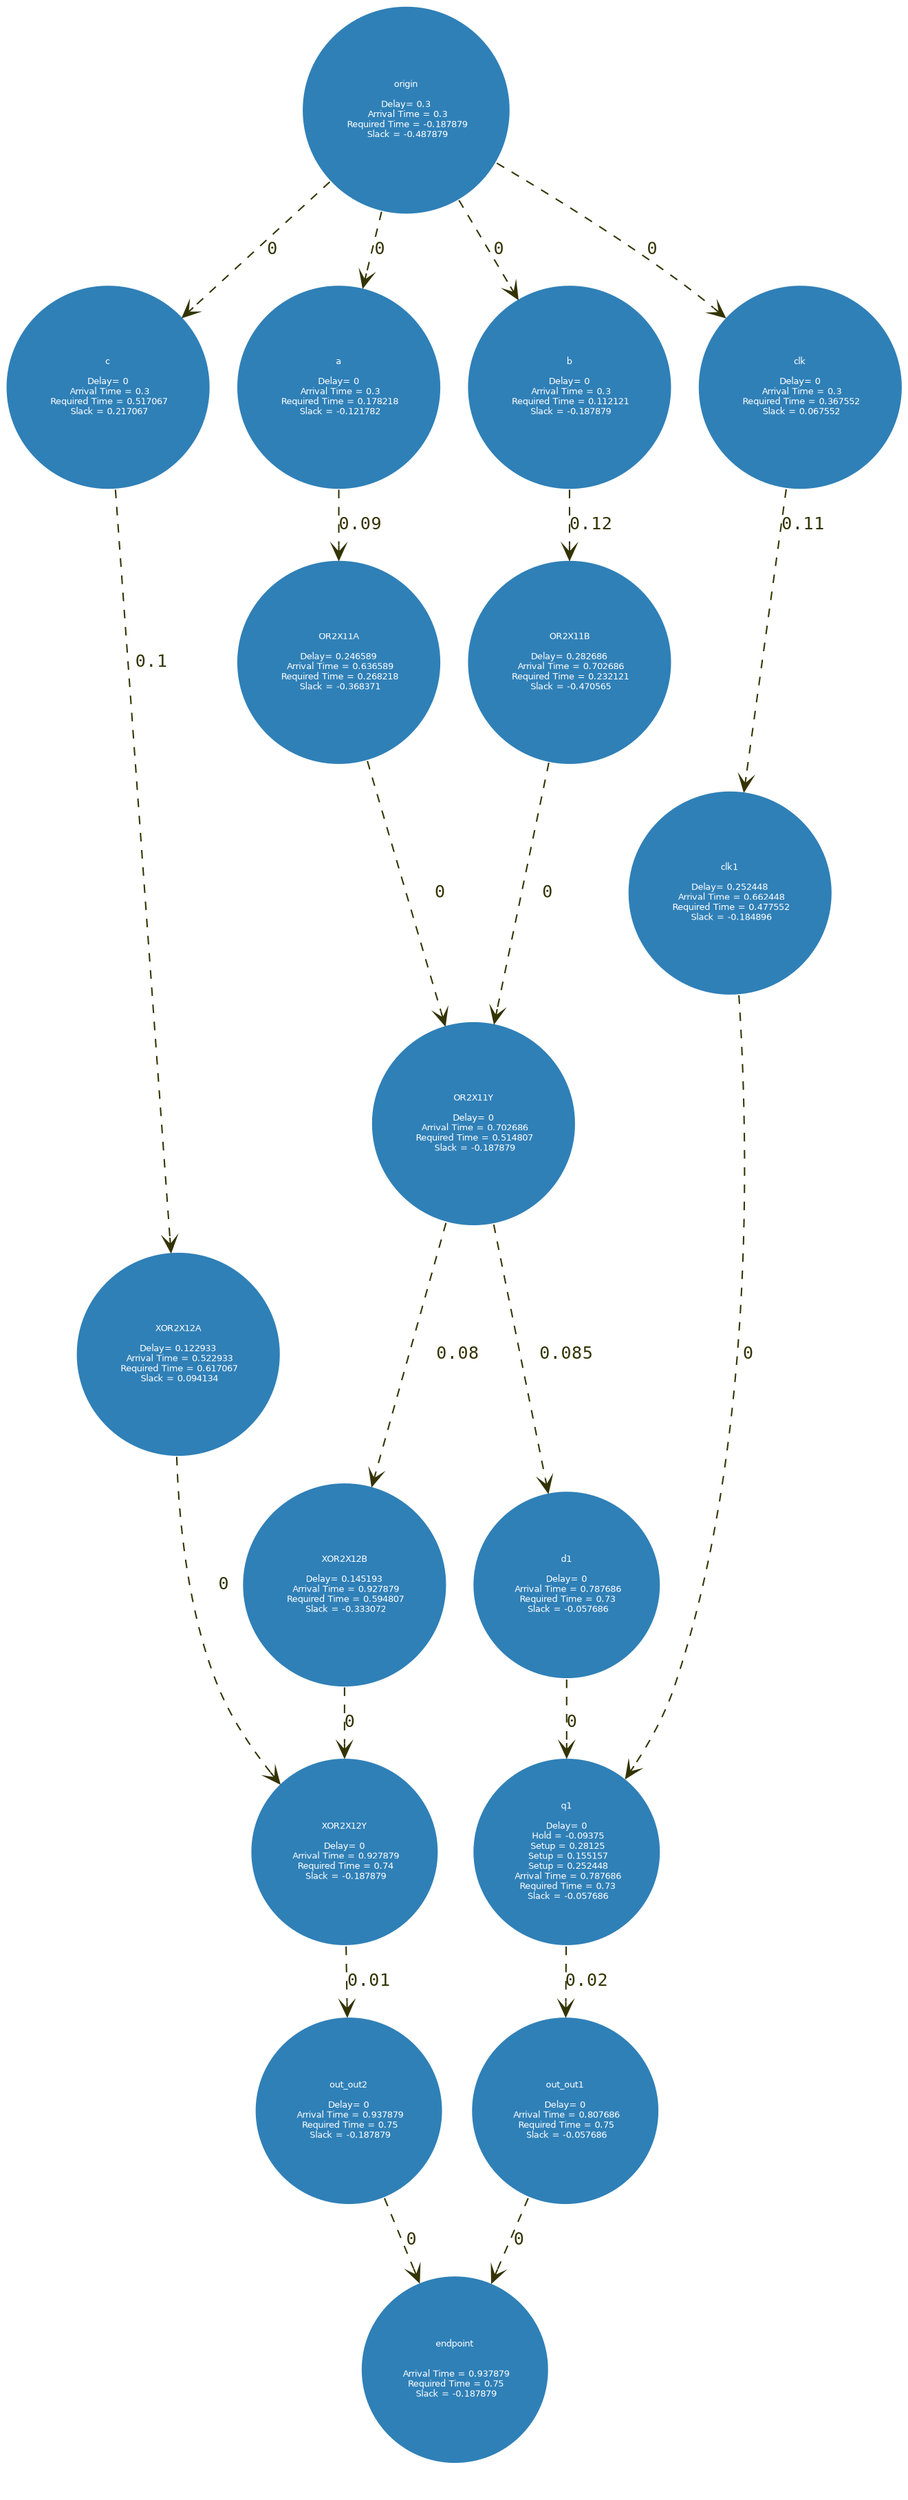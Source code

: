 // Graph
digraph {
	graph [bgcolor="#ffffff" fontcolor=white fontsize=12 label="Graph"]
	node [color=white fillcolor="#2F80B7" fontcolor=white fontname=Helvetica fontsize=6 radius=2 shape=circle style=filled]
	edge [arrowhead=open color="#33333" fontcolor="#33333" fontname=Courier fontsize=12 style=dashed]
	origin [label="origin

Delay= 0.3
 Arrival Time = 0.3
 Required Time = -0.187879
 Slack = -0.487879"]
	a [label="a

Delay= 0
 Arrival Time = 0.3
 Required Time = 0.178218
 Slack = -0.121782"]
	OR2X11A [label="OR2X11A

Delay= 0.246589
 Arrival Time = 0.636589
 Required Time = 0.268218
 Slack = -0.368371"]
	c [label="c

Delay= 0
 Arrival Time = 0.3
 Required Time = 0.517067
 Slack = 0.217067"]
	XOR2X12A [label="XOR2X12A

Delay= 0.122933
 Arrival Time = 0.522933
 Required Time = 0.617067
 Slack = 0.094134"]
	b [label="b

Delay= 0
 Arrival Time = 0.3
 Required Time = 0.112121
 Slack = -0.187879"]
	OR2X11B [label="OR2X11B

Delay= 0.282686
 Arrival Time = 0.702686
 Required Time = 0.232121
 Slack = -0.470565"]
	OR2X11Y [label="OR2X11Y

Delay= 0
 Arrival Time = 0.702686
 Required Time = 0.514807
 Slack = -0.187879"]
	XOR2X12B [label="XOR2X12B

Delay= 0.145193
 Arrival Time = 0.927879
 Required Time = 0.594807
 Slack = -0.333072"]
	XOR2X12Y [label="XOR2X12Y

Delay= 0
 Arrival Time = 0.927879
 Required Time = 0.74
 Slack = -0.187879"]
	out_out2 [label="out_out2

Delay= 0
 Arrival Time = 0.937879
 Required Time = 0.75
 Slack = -0.187879"]
	d1 [label="d1

Delay= 0
 Arrival Time = 0.787686
 Required Time = 0.73
 Slack = -0.057686"]
	clk [label="clk

Delay= 0
 Arrival Time = 0.3
 Required Time = 0.367552
 Slack = 0.067552"]
	clk1 [label="clk1

Delay= 0.252448
 Arrival Time = 0.662448
 Required Time = 0.477552
 Slack = -0.184896"]
	q1 [label="q1

Delay= 0
 Hold = -0.09375
 Setup = 0.28125
 Setup = 0.155157
 Setup = 0.252448
 Arrival Time = 0.787686
 Required Time = 0.73
 Slack = -0.057686"]
	out_out1 [label="out_out1

Delay= 0
 Arrival Time = 0.807686
 Required Time = 0.75
 Slack = -0.057686"]
	endpoint [label="endpoint


 Arrival Time = 0.937879
 Required Time = 0.75
 Slack = -0.187879"]
		origin -> a [label=0]
		origin -> c [label=0]
		origin -> b [label=0]
		origin -> clk [label=0]
		a -> OR2X11A [label=0.09]
		out_out1 -> endpoint [label=0]
		clk -> clk1 [label=0.11]
		c -> XOR2X12A [label=0.1]
		clk1 -> q1 [label=0]
		OR2X11Y -> XOR2X12B [label=0.08]
		OR2X11Y -> d1 [label=0.085]
		q1 -> out_out1 [label=0.02]
		b -> OR2X11B [label=0.12]
		OR2X11B -> OR2X11Y [label=0]
		OR2X11A -> OR2X11Y [label=0]
		XOR2X12Y -> out_out2 [label=0.01]
		XOR2X12A -> XOR2X12Y [label=0]
		out_out2 -> endpoint [label=0]
		XOR2X12B -> XOR2X12Y [label=0]
		d1 -> q1 [label=0]
}
